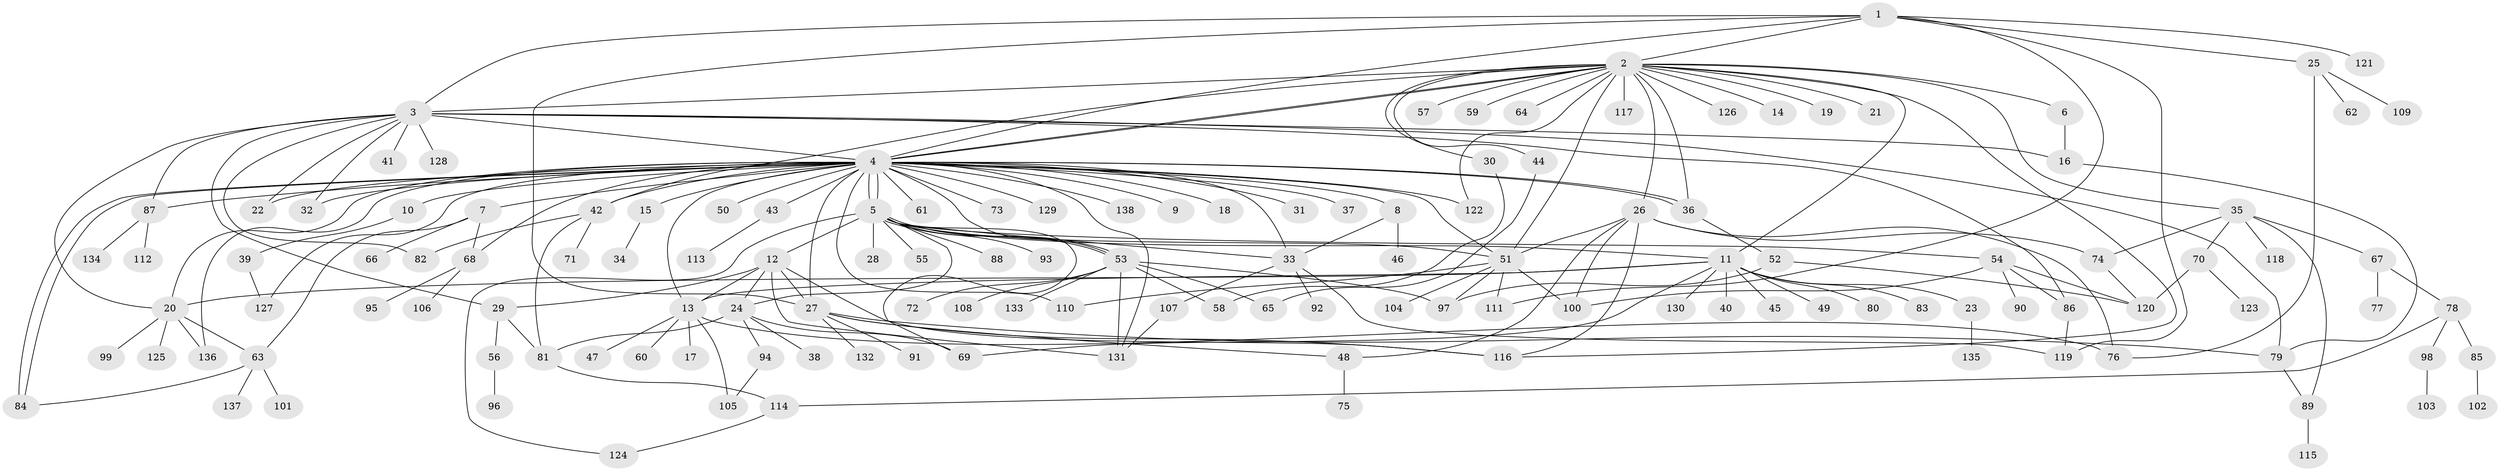 // Generated by graph-tools (version 1.1) at 2025/14/03/09/25 04:14:33]
// undirected, 138 vertices, 207 edges
graph export_dot {
graph [start="1"]
  node [color=gray90,style=filled];
  1;
  2;
  3;
  4;
  5;
  6;
  7;
  8;
  9;
  10;
  11;
  12;
  13;
  14;
  15;
  16;
  17;
  18;
  19;
  20;
  21;
  22;
  23;
  24;
  25;
  26;
  27;
  28;
  29;
  30;
  31;
  32;
  33;
  34;
  35;
  36;
  37;
  38;
  39;
  40;
  41;
  42;
  43;
  44;
  45;
  46;
  47;
  48;
  49;
  50;
  51;
  52;
  53;
  54;
  55;
  56;
  57;
  58;
  59;
  60;
  61;
  62;
  63;
  64;
  65;
  66;
  67;
  68;
  69;
  70;
  71;
  72;
  73;
  74;
  75;
  76;
  77;
  78;
  79;
  80;
  81;
  82;
  83;
  84;
  85;
  86;
  87;
  88;
  89;
  90;
  91;
  92;
  93;
  94;
  95;
  96;
  97;
  98;
  99;
  100;
  101;
  102;
  103;
  104;
  105;
  106;
  107;
  108;
  109;
  110;
  111;
  112;
  113;
  114;
  115;
  116;
  117;
  118;
  119;
  120;
  121;
  122;
  123;
  124;
  125;
  126;
  127;
  128;
  129;
  130;
  131;
  132;
  133;
  134;
  135;
  136;
  137;
  138;
  1 -- 2;
  1 -- 3;
  1 -- 4;
  1 -- 25;
  1 -- 27;
  1 -- 111;
  1 -- 119;
  1 -- 121;
  2 -- 3;
  2 -- 4;
  2 -- 4;
  2 -- 6;
  2 -- 11;
  2 -- 14;
  2 -- 19;
  2 -- 21;
  2 -- 26;
  2 -- 30;
  2 -- 35;
  2 -- 36;
  2 -- 42;
  2 -- 44;
  2 -- 51;
  2 -- 57;
  2 -- 59;
  2 -- 64;
  2 -- 116;
  2 -- 117;
  2 -- 122;
  2 -- 126;
  3 -- 4;
  3 -- 16;
  3 -- 20;
  3 -- 22;
  3 -- 29;
  3 -- 32;
  3 -- 41;
  3 -- 79;
  3 -- 82;
  3 -- 86;
  3 -- 87;
  3 -- 128;
  4 -- 5;
  4 -- 5;
  4 -- 7;
  4 -- 8;
  4 -- 9;
  4 -- 10;
  4 -- 13;
  4 -- 15;
  4 -- 18;
  4 -- 20;
  4 -- 22;
  4 -- 27;
  4 -- 31;
  4 -- 32;
  4 -- 33;
  4 -- 36;
  4 -- 36;
  4 -- 37;
  4 -- 42;
  4 -- 43;
  4 -- 50;
  4 -- 51;
  4 -- 53;
  4 -- 61;
  4 -- 68;
  4 -- 73;
  4 -- 84;
  4 -- 84;
  4 -- 87;
  4 -- 110;
  4 -- 122;
  4 -- 127;
  4 -- 129;
  4 -- 131;
  4 -- 136;
  4 -- 138;
  5 -- 11;
  5 -- 12;
  5 -- 24;
  5 -- 28;
  5 -- 33;
  5 -- 51;
  5 -- 53;
  5 -- 53;
  5 -- 54;
  5 -- 55;
  5 -- 69;
  5 -- 88;
  5 -- 93;
  5 -- 124;
  6 -- 16;
  7 -- 63;
  7 -- 66;
  7 -- 68;
  8 -- 33;
  8 -- 46;
  10 -- 39;
  11 -- 13;
  11 -- 20;
  11 -- 23;
  11 -- 40;
  11 -- 45;
  11 -- 49;
  11 -- 69;
  11 -- 80;
  11 -- 83;
  11 -- 130;
  12 -- 13;
  12 -- 24;
  12 -- 27;
  12 -- 29;
  12 -- 116;
  12 -- 131;
  13 -- 17;
  13 -- 47;
  13 -- 60;
  13 -- 76;
  13 -- 105;
  15 -- 34;
  16 -- 79;
  20 -- 63;
  20 -- 99;
  20 -- 125;
  20 -- 136;
  23 -- 135;
  24 -- 38;
  24 -- 69;
  24 -- 81;
  24 -- 94;
  25 -- 62;
  25 -- 76;
  25 -- 109;
  26 -- 48;
  26 -- 51;
  26 -- 74;
  26 -- 76;
  26 -- 100;
  26 -- 116;
  27 -- 48;
  27 -- 79;
  27 -- 91;
  27 -- 116;
  27 -- 132;
  29 -- 56;
  29 -- 81;
  30 -- 58;
  33 -- 92;
  33 -- 107;
  33 -- 119;
  35 -- 67;
  35 -- 70;
  35 -- 74;
  35 -- 89;
  35 -- 118;
  36 -- 52;
  39 -- 127;
  42 -- 71;
  42 -- 81;
  42 -- 82;
  43 -- 113;
  44 -- 65;
  48 -- 75;
  51 -- 97;
  51 -- 100;
  51 -- 104;
  51 -- 110;
  51 -- 111;
  52 -- 97;
  52 -- 120;
  53 -- 58;
  53 -- 65;
  53 -- 72;
  53 -- 97;
  53 -- 108;
  53 -- 131;
  53 -- 133;
  54 -- 86;
  54 -- 90;
  54 -- 100;
  54 -- 120;
  56 -- 96;
  63 -- 84;
  63 -- 101;
  63 -- 137;
  67 -- 77;
  67 -- 78;
  68 -- 95;
  68 -- 106;
  70 -- 120;
  70 -- 123;
  74 -- 120;
  78 -- 85;
  78 -- 98;
  78 -- 114;
  79 -- 89;
  81 -- 114;
  85 -- 102;
  86 -- 119;
  87 -- 112;
  87 -- 134;
  89 -- 115;
  94 -- 105;
  98 -- 103;
  107 -- 131;
  114 -- 124;
}
